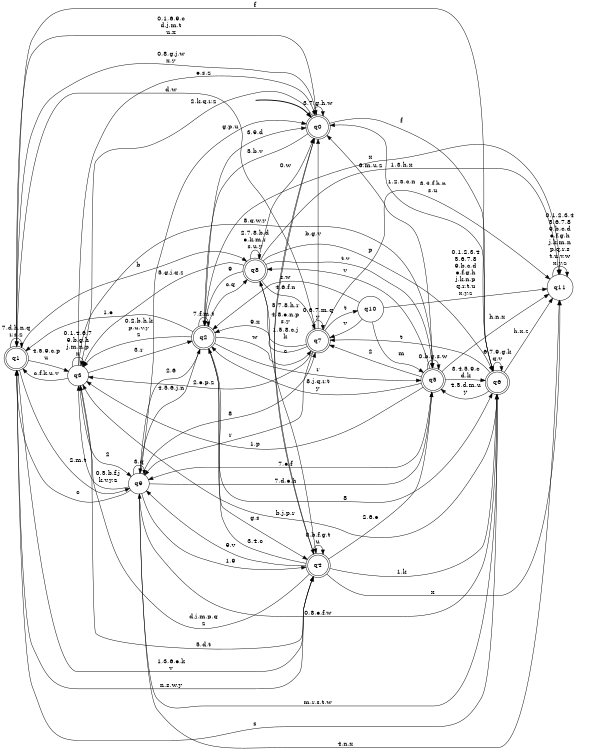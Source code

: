 digraph BlueStar {
__start0 [style = invis, shape = none, label = "", width = 0, height = 0];

rankdir=LR;
size="8,5";

s0 [style="rounded,filled", color="black", fillcolor="white" shape="doublecircle", label="q0"];
s1 [style="rounded,filled", color="black", fillcolor="white" shape="doublecircle", label="q1"];
s2 [style="rounded,filled", color="black", fillcolor="white" shape="doublecircle", label="q2"];
s3 [style="filled", color="black", fillcolor="white" shape="circle", label="q3"];
s4 [style="rounded,filled", color="black", fillcolor="white" shape="doublecircle", label="q4"];
s5 [style="rounded,filled", color="black", fillcolor="white" shape="doublecircle", label="q5"];
s6 [style="rounded,filled", color="black", fillcolor="white" shape="doublecircle", label="q6"];
s7 [style="rounded,filled", color="black", fillcolor="white" shape="doublecircle", label="q7"];
s8 [style="rounded,filled", color="black", fillcolor="white" shape="doublecircle", label="q8"];
s9 [style="filled", color="black", fillcolor="white" shape="circle", label="q9"];
s10 [style="filled", color="black", fillcolor="white" shape="circle", label="q10"];
s11 [style="filled", color="black", fillcolor="white" shape="circle", label="q11"];
subgraph cluster_main { 
	graph [pad=".75", ranksep="0.15", nodesep="0.15"];
	 style=invis; 
	__start0 -> s0 [penwidth=2];
}
s0 -> s0 [label="3,7,g,h,w"];
s0 -> s1 [label="0,1,6,9,c\nd,j,m,t\nu,x"];
s0 -> s2 [label="5,b,v"];
s0 -> s3 [label="2,k,q,r,z"];
s0 -> s4 [label="4,8,e,n,p\ns,y"];
s0 -> s6 [label="f"];
s1 -> s0 [label="0,8,g,j,w\nx,y"];
s1 -> s1 [label="7,d,h,n,q\nr,s,z"];
s1 -> s3 [label="4,5,9,c,p\nu"];
s1 -> s4 [label="1,3,6,e,k\nv"];
s1 -> s6 [label="f"];
s1 -> s8 [label="b"];
s1 -> s9 [label="2,m,t"];
s2 -> s0 [label="3,9,d"];
s2 -> s1 [label="1,e"];
s2 -> s2 [label="7,f,m,t"];
s2 -> s3 [label="0,2,b,h,k\np,u,v,y\nz"];
s2 -> s4 [label="g,s"];
s2 -> s5 [label="r"];
s2 -> s6 [label="8"];
s2 -> s7 [label="w"];
s2 -> s8 [label="c,q"];
s2 -> s9 [label="4,5,6,j,n"];
s2 -> s11 [label="x"];
s3 -> s0 [label="e,s,z"];
s3 -> s1 [label="c,f,k,u,v"];
s3 -> s2 [label="3,r"];
s3 -> s3 [label="0,1,4,6,7\n9,b,g,h\nj,m,n,p\nx"];
s3 -> s4 [label="5,d,t"];
s3 -> s5 [label="8,q,w,y"];
s3 -> s9 [label="2"];
s4 -> s0 [label="5,7,8,h,r"];
s4 -> s1 [label="n,s,w,y"];
s4 -> s2 [label="3,4,c"];
s4 -> s3 [label="d,j,m,p,q\nz"];
s4 -> s4 [label="0,b,f,g,t\nu"];
s4 -> s5 [label="2,6,e"];
s4 -> s6 [label="1,k"];
s4 -> s9 [label="9,v"];
s4 -> s11 [label="x"];
s5 -> s0 [label="6,m,u,z"];
s5 -> s2 [label="8,j,q,r,t\ny"];
s5 -> s3 [label="1,p"];
s5 -> s5 [label="0,b,g,s,w"];
s5 -> s6 [label="3,4,5,9,c\nd,k"];
s5 -> s7 [label="2"];
s5 -> s8 [label="v"];
s5 -> s9 [label="7,e,f"];
s5 -> s11 [label="h,n,x"];
s6 -> s0 [label="1,2,3,c,n"];
s6 -> s1 [label="s"];
s6 -> s3 [label="b,j,p,r"];
s6 -> s5 [label="4,5,d,m,u\ny"];
s6 -> s6 [label="6,7,9,g,k\nq,v"];
s6 -> s7 [label="t"];
s6 -> s9 [label="0,8,e,f,w"];
s6 -> s11 [label="h,x,z"];
s7 -> s0 [label="b,g,v"];
s7 -> s1 [label="d,w"];
s7 -> s2 [label="9,x"];
s7 -> s3 [label="2,e,p,z"];
s7 -> s7 [label="0,6,7,m,q\ny"];
s7 -> s8 [label="1,5,8,c,j\nk"];
s7 -> s9 [label="r"];
s7 -> s10 [label="t"];
s7 -> s11 [label="3,4,f,h,n\ns,u"];
s8 -> s0 [label="0,w"];
s8 -> s2 [label="9"];
s8 -> s3 [label="5,g,j,q,z"];
s8 -> s4 [label="c"];
s8 -> s5 [label="t,v"];
s8 -> s6 [label="p"];
s8 -> s7 [label="4,6,f,n"];
s8 -> s8 [label="2,7,8,b,d\ne,k,m,r\ns,u,y"];
s8 -> s11 [label="1,3,h,x"];
s9 -> s0 [label="g,p,u"];
s9 -> s1 [label="c"];
s9 -> s2 [label="2,6"];
s9 -> s3 [label="0,5,b,f,j\nk,v,y,z"];
s9 -> s4 [label="1,9"];
s9 -> s5 [label="7,d,e,h"];
s9 -> s6 [label="m,r,s,t,w"];
s9 -> s7 [label="8"];
s9 -> s9 [label="3,q"];
s9 -> s11 [label="4,n,x"];
s10 -> s2 [label="s,w"];
s10 -> s5 [label="m"];
s10 -> s7 [label="v"];
s10 -> s11 [label="0,1,2,3,4\n5,6,7,8\n9,b,c,d\ne,f,g,h\nj,k,n,p\nq,r,t,u\nx,y,z"];
s11 -> s11 [label="0,1,2,3,4\n5,6,7,8\n9,b,c,d\ne,f,g,h\nj,k,m,n\np,q,r,s\nt,u,v,w\nx,y,z"];

}